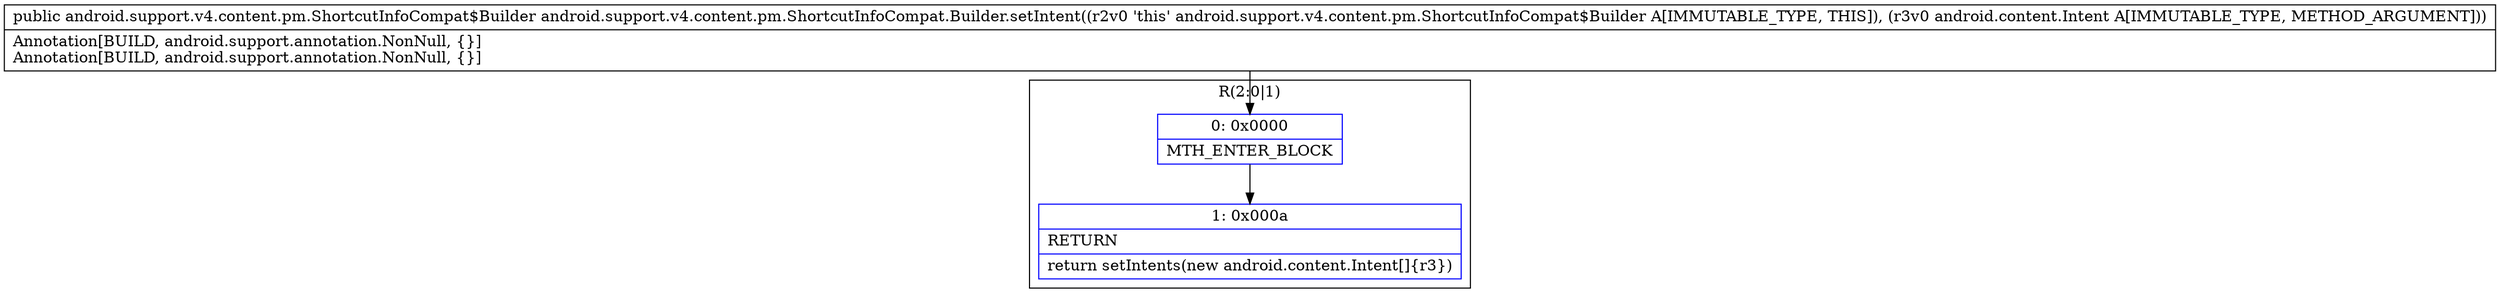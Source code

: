 digraph "CFG forandroid.support.v4.content.pm.ShortcutInfoCompat.Builder.setIntent(Landroid\/content\/Intent;)Landroid\/support\/v4\/content\/pm\/ShortcutInfoCompat$Builder;" {
subgraph cluster_Region_1576303001 {
label = "R(2:0|1)";
node [shape=record,color=blue];
Node_0 [shape=record,label="{0\:\ 0x0000|MTH_ENTER_BLOCK\l}"];
Node_1 [shape=record,label="{1\:\ 0x000a|RETURN\l|return setIntents(new android.content.Intent[]\{r3\})\l}"];
}
MethodNode[shape=record,label="{public android.support.v4.content.pm.ShortcutInfoCompat$Builder android.support.v4.content.pm.ShortcutInfoCompat.Builder.setIntent((r2v0 'this' android.support.v4.content.pm.ShortcutInfoCompat$Builder A[IMMUTABLE_TYPE, THIS]), (r3v0 android.content.Intent A[IMMUTABLE_TYPE, METHOD_ARGUMENT]))  | Annotation[BUILD, android.support.annotation.NonNull, \{\}]\lAnnotation[BUILD, android.support.annotation.NonNull, \{\}]\l}"];
MethodNode -> Node_0;
Node_0 -> Node_1;
}

